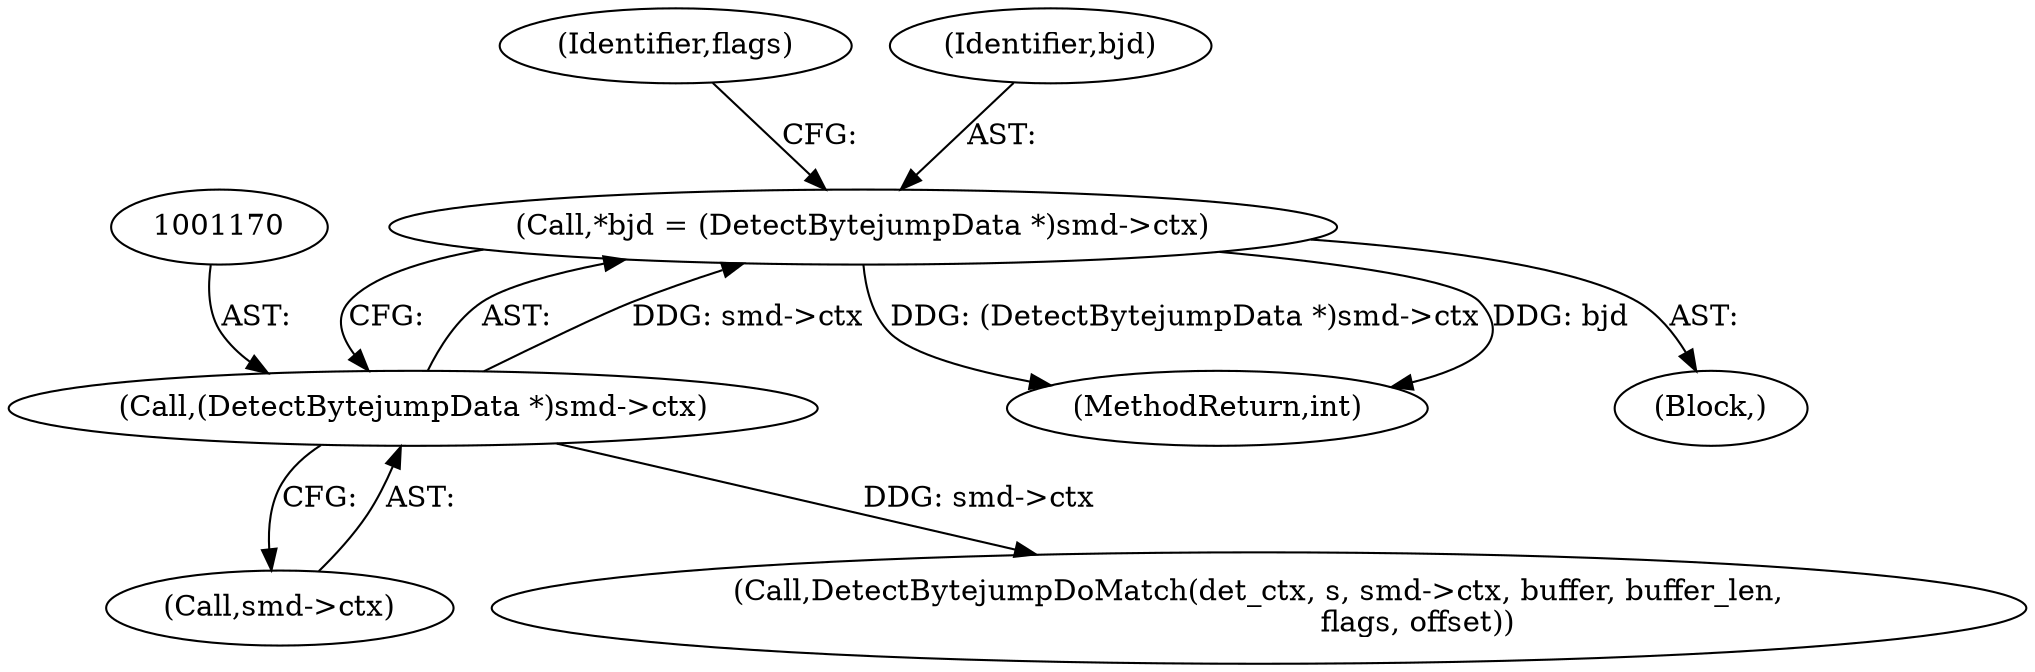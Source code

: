 digraph "0_suricata_47afc577ff763150f9b47f10331f5ef9eb847a57@pointer" {
"1001167" [label="(Call,*bjd = (DetectBytejumpData *)smd->ctx)"];
"1001169" [label="(Call,(DetectBytejumpData *)smd->ctx)"];
"1001176" [label="(Identifier,flags)"];
"1001171" [label="(Call,smd->ctx)"];
"1001167" [label="(Call,*bjd = (DetectBytejumpData *)smd->ctx)"];
"1001542" [label="(MethodReturn,int)"];
"1001165" [label="(Block,)"];
"1001231" [label="(Call,DetectBytejumpDoMatch(det_ctx, s, smd->ctx, buffer, buffer_len,\n                                  flags, offset))"];
"1001168" [label="(Identifier,bjd)"];
"1001169" [label="(Call,(DetectBytejumpData *)smd->ctx)"];
"1001167" -> "1001165"  [label="AST: "];
"1001167" -> "1001169"  [label="CFG: "];
"1001168" -> "1001167"  [label="AST: "];
"1001169" -> "1001167"  [label="AST: "];
"1001176" -> "1001167"  [label="CFG: "];
"1001167" -> "1001542"  [label="DDG: (DetectBytejumpData *)smd->ctx"];
"1001167" -> "1001542"  [label="DDG: bjd"];
"1001169" -> "1001167"  [label="DDG: smd->ctx"];
"1001169" -> "1001171"  [label="CFG: "];
"1001170" -> "1001169"  [label="AST: "];
"1001171" -> "1001169"  [label="AST: "];
"1001169" -> "1001231"  [label="DDG: smd->ctx"];
}
